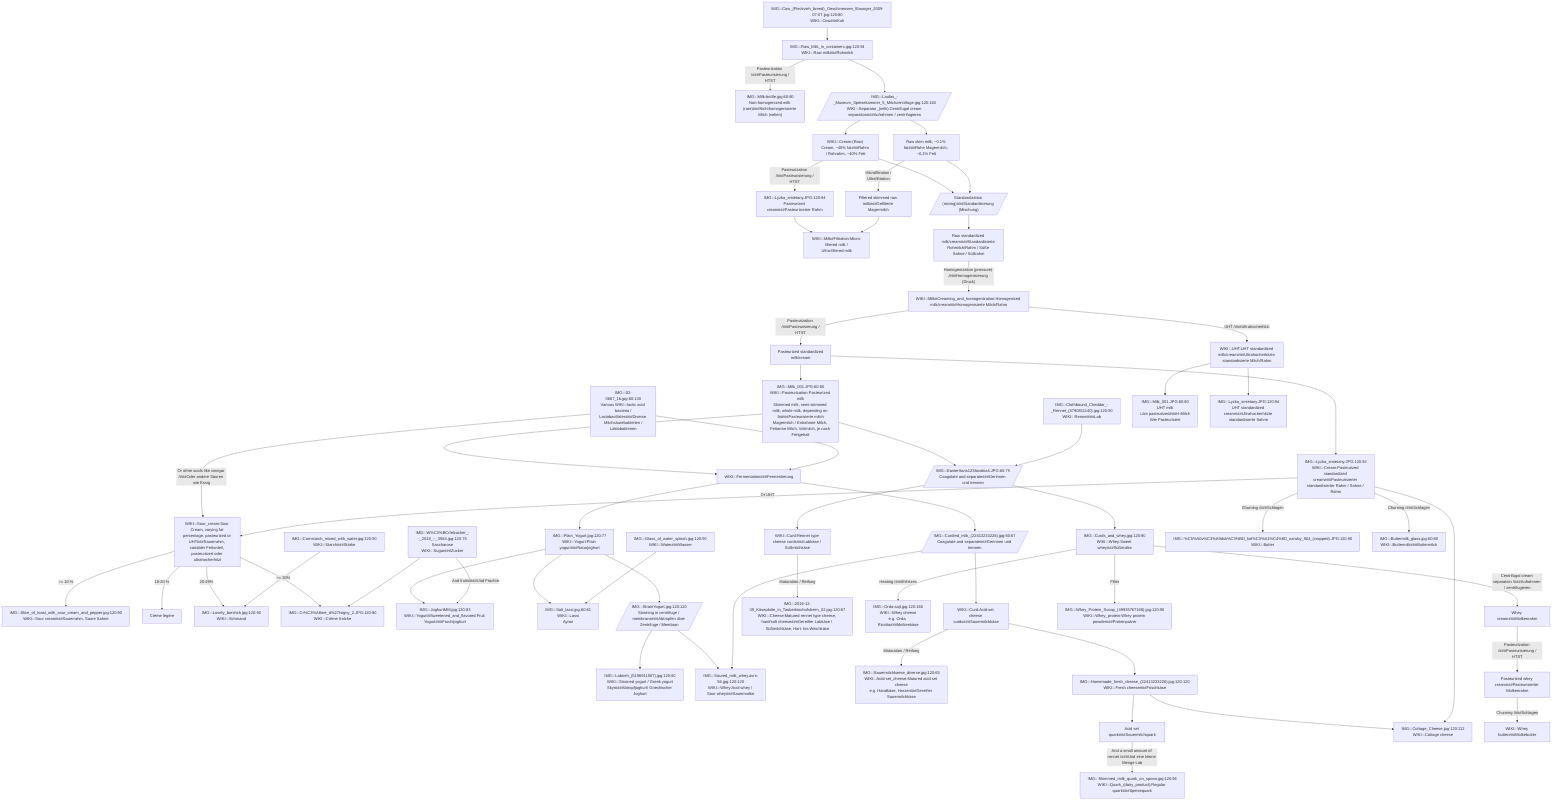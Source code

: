flowchart TD

	%% %%%%%%%%%%%%%%%%%%%%%%%%%%%% DEFINITIONS %%%%%%%%%%%%%%%%%%%%%%%%%%%%%%%
	cow["IMG:::Cow_(Fleckvieh_breed)_Oeschinensee_Slaunger_2009-07-07.jpg:120:80<br>WIKI:::Cow###Kuh"]
	raw_milk["IMG:::Raw_Milk_in_containers.jpg:120:94<br>WIKI:::Raw milk###Rohmilch"]
	pasteurized_nonhomogenized_milk["IMG:::Milk-bottle.jpg:60:80<br>Non-homogenized milk (rare)###Nichthomogenisierte Milch (selten)"]
	cream_separation[/"IMG:::Laufas_-_Museum_Speisekammer_5_Milchzentrifuge.jpg:120:160<br>WIKI:::Separator_(milk):Centrifugal cream separation###Aufrahmen / zentrifugieren"/]
	raw_cream["WIKI:::Cream:(Raw) Cream, ~40% fat###Rahm / Rohrahm, ~40% Fett"]
	raw_skim_milk["Raw skim milk, ~0.1% fat###Rohe Magermilch, ~0,1% Fett"]
	pasteurized_cream["IMG:::Lyzka_smietany.JPG:120:94<br>Pasteurized cream###Pasteurisierter Rahm"]
	pasteurized_standardized_milk_cream["Pasteurized standardized<br>milk/cream"]
	lactic_acid_bacteria["IMG:::02-0667_1b.jpg:60:130<br>Various WIKI:::lactic acid bacteria /<br>Lactobacillales###Diverse Milchsäurebakterien /<br>Laktobakterien"]
	pasteurized_standardized_milk["IMG:::Milk_001.JPG:60:80<br>WIKI:::Pasteurization:Pasteurized milk<br>Skimmed milk, semi-skimmed milk, whole milk, depending on fat###Pasteurisierte milch<br>Magermilch / Entrahmte Milch, Fettarme Milch, Vollmilch, je nach Fettgehalt"]
	rennet["IMG:::Clothbound_Cheddar_-_Rennet_(4790811140).jpg:120:90<br>WIKI:::Rennet###Lab"]
	pasteurized_standardized_cream["IMG:::Lyzka_smietany.JPG:120:94<br>WIKI:::Cream:Pasteurized standardized cream###Pasteurisierter standardisierter Rahm / Sahne / Rahm"]
	uht_standardized_milk_cream["WIKI:::UHT:UHT standardized milk/cream###Ultrahocherhitzte standardisierte Milch/Rahm"]
	uht_milk["IMG:::Milk_001.JPG:60:80<br>UHT milk<br>Like pasteurized###H-Milch<br>Wie Pasteurisiert"]
	uht_standardized_cream["IMG:::Lyzka_smietany.JPG:120:94<br>UHT standardized cream###Ultrahocherhitzte standardisierte Sahne"]
	filtered_raw_skim_milk["Filtered skimmed raw milk###Gefilterte Magermilch"]
	micro_filtered_milk["WIKI:::Milk#Filtration:Micro-filtered milk /<br>Ultra-filtered milk"]
	standardization[/"Standardization (mixing)###Standardisierung (Mischung)"/]
	standardized_milk_cream["Raw standardized milk/cream###Standardisierte Rohmilch/Rahm / Süße Sahne / Süßrahm"]
	homogenized_milk_cream["WIKI:::Milk#Creaming_and_homogenization:Homogenized milk/cream###Homogenisierte Milch/Rahm"]
	sour_cream_mix["WIKI:::Sour_cream:Sour Cream, varying fat percentage, pasteurized or UHT###Sauerrahm, variabler Fettanteil, pasteurisiert oder ultrahocherhitzt"]
	sour_cream["IMG:::Slice_of_toast_with_sour_cream_and_pepper.jpg:120:90<br>WIKI:::Sour cream###Sauerrahm, Saure Sahne"]
	creme_legere["Crème légère"]
	schmand["IMG:::Lovely_borshch.jpg:120:90<br>WIKI:::Schmand"]
	creme_fraiche["IMG:::Cr%C3%A8me_d%27Isigny_2.JPG:120:90<br>WIKI:::Crème fraîche"]
	starch["IMG:::Cornstarch_mixed_with_water.jpg:120:90<br>WIKI:::Starch###Stärke"]
	saccharose["IMG:::W%C3%BCrfelzucker_--_2018_--_3564.jpg:120:75<br>Saccharose<br>WIKI:::Sugar###Zucker"]
	fermentation["WIKI:::Fermentation###Fermentierung"]
	fruit_joghurt["IMG:::JoghurtMM.jpg:120:83<br>WIKI:::Yogurt#Sweetened_and_flavored:Fruit Yogurt###Fruchtjoghurt"]
	lassi["IMG:::Salt_lassi.jpg:60:81<br>WIKI:::Lassi<br>Ayran"]
	water["IMG:::Glass_of_water_splash.jpg:120:90<br>WIKI:::Water###Wasser"]
	plain_joghurt["IMG:::Plain_Yogurt.jpg:120:77<br>WIKI:::Yogurt:Plain yogurt###Naturjoghurt"]
	strained_joghurt["IMG:::Labneh_(5196911587).jpg:120:80<br>WIKI:::Strained yogurt / Greek yogurt<br>Skyr###Abtropfjoghurt/ Griechischer Joghurt"]
	acid_whey["IMG:::Soured_milk_whey.avrs-56.jpg:120:120<br>WIKI:::Whey:Acid whey / Sour whey###Sauermolke"]
	straining[/"IMG:::StrainYogurt.jpg:120:120<br>Straining in centrifuge / membrane###Abtropfen über Zentrifuge / Membran"/]
	acid_set_cheese_curds["WIKI:::Curd:Acid-set cheese curds###Sauermilchkäse"]
	matured_rennet_type_cheese["IMG:::2016-12-09_Käseplatte_in_Tauberbischofsheim_02.jpg:120:67<br>WIKI:::Cheese:Matured rennet type cheese, hard/soft cheese###Gereifter Labkäse / Süßmilchkäse, Hart- bis Weichkäse"]
	whey_cheese["IMG:::Orda-sajt.jpg:120:160<br>WIKI:::Whey cheese<br>e.g. Orda, Ricotta###Molkenkäse"]
	whey_cream["Whey cream###Molkenrahm"]
	regular_quark["IMG:::Skimmed_milk_quark_on_spoon.jpg:120:96<br>WIKI:::Quark_(dairy_product):Regular quark###Speisequark"]
	acid_set_quark["Acid set quark###Sauermilchquark"]
	matured_acid_set_cheese["IMG:::Sauermilchkaese_diverse.jpg:120:65<br>WIKI:::Acid-set_cheese:Matured acid set cheese<br>e.g. Handkäse, Harzer###Gereifter Sauermilchkäse"]
	cottage_cheese["IMG:::Cottage_Cheese.jpg:120:112<br>WIKI:::Cottage cheese"]
	whey_protein["IMG:::Whey_Protein_Scoop_(49935767168).jpg:120:90<br>WIKI:::Whey_protein:Whey protein powder###Proteinpulver"]
	fresh_cheese["IMG:::Homemade_fresh_cheese_(22413233226).jpg:120:120<br>WIKI:::Fresh cheese###Frischkäse"]
	separate_acid_cheese[/"IMG:::Curdled_milk_(22413233226).jpg:60:67<br>Coagulate and separate###Gerinnen und trennen"/]
	rennet_type_cheese_curds["WIKI:::Curd:Rennet type cheese curds###Labkäse / Süßmilchkäse"]
	sweet_whey["IMG:::Curds_and_whey.jpg:120:90<br>WIKI:::Whey:Sweet whey###Süßmolke"]
	separate_rennet_cheese[/"IMG:::EasterSaris12Slovakia4.JPG:60:79<br>Coagulate and separate###Gerinnen und trennen"/]
	pasteurized_whey_cream["Pasteurized whey cream###Pasteurisierter Molkenrahm"]
	whey_butter["WIKI:::Whey butter###Molkebutter"]
	butter["IMG:::%C5%A0v%C3%A9dsk%C3%BD_kol%C3%A1%C4%8D_naruby_904_(cropped).JPG:120:90<br>WIKI:::Butter"]
	buttermilk["IMG:::Buttermilk_glass.jpg:60:80<br>WIKI:::Buttermilk###Buttermilch"]

	%% %%%%%%%%%%%%%%%%%%%%%%%%%%%% CLASSES	 %%%%%%%%%%%%%%%%%%%%%%%%%%%%%%%
	class pasteurized_standardized_milk,sour_cream,creme_legere,micro_filtered_milk,schmand,creme_fraiche,uht_milk,pasteurized_nonhomogenized_milk,pasteurized_cream,pasteurized_standardized_cream,uht_standardized_cream,plain_joghurt,whey_protein,matured_rennet_type_cheese,whey_cheese,butter,whey_butter,buttermilk,fruit_joghurt,strained_joghurt shelf
	class starch,saccharose,water external
	class standardization,cream_separation,straining,separate_acid_cheese,separate_rennet_cheese action

	%% %%%%%%%%%%%%%%%%%%%%%%%%%%%% RELATIONS %%%%%%%%%%%%%%%%%%%%%%%%%%%%%%%
	cow --> raw_milk
	raw_milk -- Pasteurization /###Pasteurisierung /<br>HTST --> pasteurized_nonhomogenized_milk
	raw_milk --> cream_separation
	cream_separation --> raw_cream
	cream_separation --> raw_skim_milk
	raw_cream -- Pasteurization /###Pasteurisierung /<br>HTST --> pasteurized_cream
	raw_cream --> standardization
	raw_skim_milk --> standardization
	standardization --> standardized_milk_cream
	standardized_milk_cream -- Homogenization &lpar;pressure&rpar; /###Homogenisierung &lpar;Druck&rpar; --> homogenized_milk_cream
	homogenized_milk_cream -- Pasteurization /###Pasteurisierung /<br>HTST --> pasteurized_standardized_milk_cream
	lactic_acid_bacteria -- Or other acids like vinegar /###Oder andere Säuren wie Essig --> sour_cream_mix
	pasteurized_standardized_milk_cream --> pasteurized_standardized_milk
	pasteurized_standardized_milk_cream --> pasteurized_standardized_cream
	pasteurized_standardized_cream -- Churning /###Schlagen --> butter
	pasteurized_standardized_cream -- Churning /###Schlagen --> buttermilk
	homogenized_milk_cream -- UHT /###Ultrahocherhitzt --> uht_standardized_milk_cream
	uht_standardized_milk_cream --> uht_milk
	uht_standardized_milk_cream --> uht_standardized_cream
	raw_skim_milk -- Microfiltration /<br>Ultrafiltration --> filtered_raw_skim_milk
	pasteurized_cream --> micro_filtered_milk
	filtered_raw_skim_milk --> micro_filtered_milk
	pasteurized_standardized_cream -- Or UHT --> sour_cream_mix
	sour_cream_mix -- >= 10 % --> sour_cream
	sour_cream_mix -- 18-20 % --> creme_legere
	sour_cream_mix -- 20-29% --> schmand
	starch --> schmand
	sour_cream_mix -- >= 30% --> creme_fraiche
	saccharose --> creme_fraiche
	pasteurized_standardized_milk --> fermentation
	lactic_acid_bacteria --> fermentation
	fermentation --> plain_joghurt
	plain_joghurt --> lassi
	water --> lassi
	plain_joghurt --> fruit_joghurt
	saccharose -- And fruits/###Und Früchte --> fruit_joghurt
	plain_joghurt --> straining
%% butterfat -- Optionally /###Optional --> straining
%% powdered_milk -- Optionally /###Optional --> straining
	straining --> strained_joghurt
	straining --> acid_whey
	fermentation --> separate_acid_cheese
	separate_acid_cheese --> acid_set_cheese_curds
	separate_acid_cheese --> acid_whey
	acid_set_cheese_curds --> fresh_cheese
	fresh_cheese --> acid_set_quark
	acid_set_quark -- And a small amount of rennet /###Und eine kleine Menge Lab --> regular_quark
	fresh_cheese --> cottage_cheese
	pasteurized_standardized_cream --> cottage_cheese
	acid_set_cheese_curds -- Maturation / Reifung --> matured_acid_set_cheese
	pasteurized_standardized_milk --> separate_rennet_cheese
	rennet --> separate_rennet_cheese
	separate_rennet_cheese --> rennet_type_cheese_curds
	separate_rennet_cheese --> sweet_whey
	rennet_type_cheese_curds -- Maturation / Reifung --> matured_rennet_type_cheese
	sweet_whey -- Centrifugal cream separation /###Aufrahmen / zentrifugieren --> whey_cream
	whey_cream -- Pasteurization /###Pasteurisierung /<br>HTST --> pasteurized_whey_cream
	pasteurized_whey_cream -- Churning /###Schlagen --> whey_butter
%%	sweet_whey -- ??? Remove fat by drying --> whey_butter
	sweet_whey -- Heating /###Erhitzen --> whey_cheese
%% sweet_whey -- Heating /###Erhitzen --> sig (candy)
	sweet_whey -- Filter --> whey_protein
%% acid_whey -- Filter --> whey_protein
